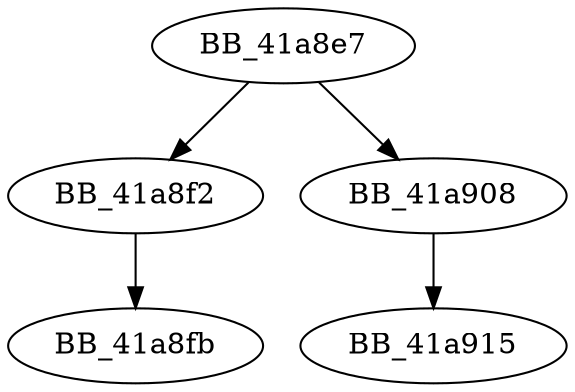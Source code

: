 DiGraph __lock_file2{
BB_41a8e7->BB_41a8f2
BB_41a8e7->BB_41a908
BB_41a8f2->BB_41a8fb
BB_41a908->BB_41a915
}
